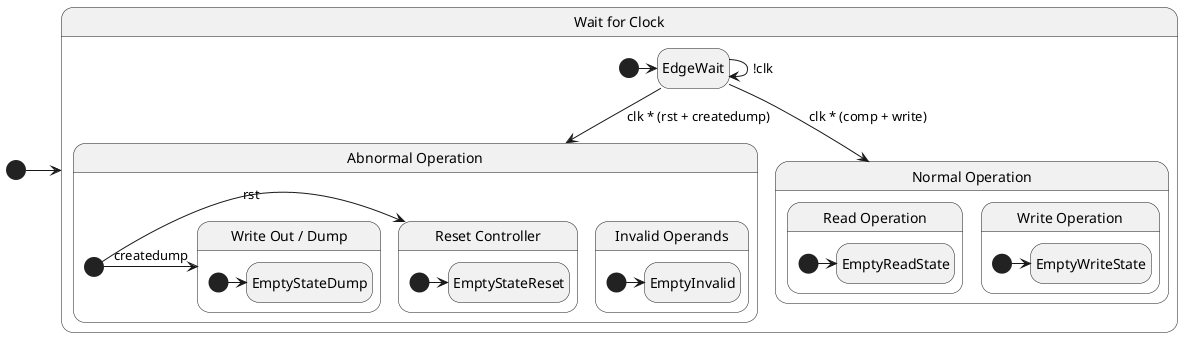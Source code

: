 @startuml
hide empty description
'default
left to right direction

[*] -> Idle
state "Wait for Clock" as Idle {
	top to bottom direction
	[*] -> EdgeWait
	EdgeWait -> EdgeWait : !clk
	EdgeWait --> Abnorm  : clk * (rst + createdump)
	EdgeWait --> Normal  : clk * (comp + write)
}

state "Abnormal Operation" as Abnorm {
	top to bottom direction
	[*] -> Reset : rst
	[*] -> Dump  : createdump
	state "Reset Controller" as Reset {
		[*] -> EmptyStateReset
	}
	state "Write Out / Dump" as Dump {
		[*] -> EmptyStateDump
	}
	state "Invalid Operands" as Invalid {
                [*] -> EmptyInvalid
	}
}




state "Normal Operation" as Normal {
	top to bottom direction
	state "Read Operation" as Read {
		[*] -> EmptyReadState
	}
	state "Write Operation" as Write {
		[*] -> EmptyWriteState
	}
}



@enduml
